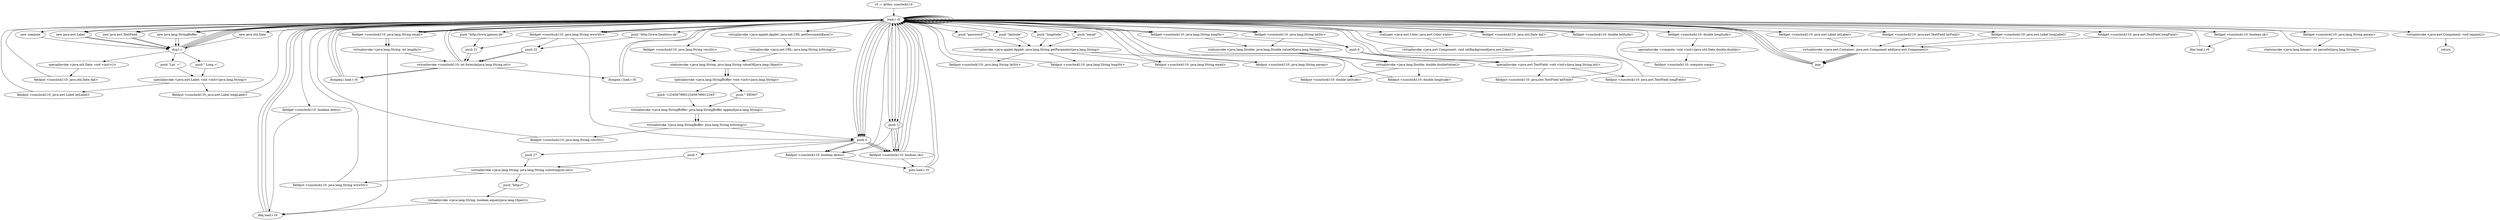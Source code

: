 digraph "" {
    "r0 := @this: sunclock110"
    "load.r r0"
    "r0 := @this: sunclock110"->"load.r r0";
    "new java.lang.StringBuffer"
    "load.r r0"->"new java.lang.StringBuffer";
    "dup1.r"
    "new java.lang.StringBuffer"->"dup1.r";
    "dup1.r"->"load.r r0";
    "virtualinvoke <java.applet.Applet: java.net.URL getDocumentBase()>"
    "load.r r0"->"virtualinvoke <java.applet.Applet: java.net.URL getDocumentBase()>";
    "virtualinvoke <java.net.URL: java.lang.String toString()>"
    "virtualinvoke <java.applet.Applet: java.net.URL getDocumentBase()>"->"virtualinvoke <java.net.URL: java.lang.String toString()>";
    "staticinvoke <java.lang.String: java.lang.String valueOf(java.lang.Object)>"
    "virtualinvoke <java.net.URL: java.lang.String toString()>"->"staticinvoke <java.lang.String: java.lang.String valueOf(java.lang.Object)>";
    "specialinvoke <java.lang.StringBuffer: void <init>(java.lang.String)>"
    "staticinvoke <java.lang.String: java.lang.String valueOf(java.lang.Object)>"->"specialinvoke <java.lang.StringBuffer: void <init>(java.lang.String)>";
    "push \"1234567890123456789012345\""
    "specialinvoke <java.lang.StringBuffer: void <init>(java.lang.String)>"->"push \"1234567890123456789012345\"";
    "virtualinvoke <java.lang.StringBuffer: java.lang.StringBuffer append(java.lang.String)>"
    "push \"1234567890123456789012345\""->"virtualinvoke <java.lang.StringBuffer: java.lang.StringBuffer append(java.lang.String)>";
    "virtualinvoke <java.lang.StringBuffer: java.lang.String toString()>"
    "virtualinvoke <java.lang.StringBuffer: java.lang.StringBuffer append(java.lang.String)>"->"virtualinvoke <java.lang.StringBuffer: java.lang.String toString()>";
    "push 0"
    "virtualinvoke <java.lang.StringBuffer: java.lang.String toString()>"->"push 0";
    "push 27"
    "push 0"->"push 27";
    "virtualinvoke <java.lang.String: java.lang.String substring(int,int)>"
    "push 27"->"virtualinvoke <java.lang.String: java.lang.String substring(int,int)>";
    "fieldput <sunclock110: java.lang.String wwwStr>"
    "virtualinvoke <java.lang.String: java.lang.String substring(int,int)>"->"fieldput <sunclock110: java.lang.String wwwStr>";
    "fieldput <sunclock110: java.lang.String wwwStr>"->"load.r r0";
    "new java.util.Date"
    "load.r r0"->"new java.util.Date";
    "new java.util.Date"->"dup1.r";
    "specialinvoke <java.util.Date: void <init>()>"
    "dup1.r"->"specialinvoke <java.util.Date: void <init>()>";
    "fieldput <sunclock110: java.util.Date dat>"
    "specialinvoke <java.util.Date: void <init>()>"->"fieldput <sunclock110: java.util.Date dat>";
    "fieldput <sunclock110: java.util.Date dat>"->"load.r r0";
    "load.r r0"->"load.r r0";
    "push \"latitude\""
    "load.r r0"->"push \"latitude\"";
    "virtualinvoke <java.applet.Applet: java.lang.String getParameter(java.lang.String)>"
    "push \"latitude\""->"virtualinvoke <java.applet.Applet: java.lang.String getParameter(java.lang.String)>";
    "fieldput <sunclock110: java.lang.String latStr>"
    "virtualinvoke <java.applet.Applet: java.lang.String getParameter(java.lang.String)>"->"fieldput <sunclock110: java.lang.String latStr>";
    "fieldput <sunclock110: java.lang.String latStr>"->"load.r r0";
    "load.r r0"->"load.r r0";
    "push \"longitude\""
    "load.r r0"->"push \"longitude\"";
    "push \"longitude\""->"virtualinvoke <java.applet.Applet: java.lang.String getParameter(java.lang.String)>";
    "fieldput <sunclock110: java.lang.String longStr>"
    "virtualinvoke <java.applet.Applet: java.lang.String getParameter(java.lang.String)>"->"fieldput <sunclock110: java.lang.String longStr>";
    "fieldput <sunclock110: java.lang.String longStr>"->"load.r r0";
    "load.r r0"->"load.r r0";
    "fieldget <sunclock110: java.lang.String latStr>"
    "load.r r0"->"fieldget <sunclock110: java.lang.String latStr>";
    "staticinvoke <java.lang.Double: java.lang.Double valueOf(java.lang.String)>"
    "fieldget <sunclock110: java.lang.String latStr>"->"staticinvoke <java.lang.Double: java.lang.Double valueOf(java.lang.String)>";
    "virtualinvoke <java.lang.Double: double doubleValue()>"
    "staticinvoke <java.lang.Double: java.lang.Double valueOf(java.lang.String)>"->"virtualinvoke <java.lang.Double: double doubleValue()>";
    "fieldput <sunclock110: double latitude>"
    "virtualinvoke <java.lang.Double: double doubleValue()>"->"fieldput <sunclock110: double latitude>";
    "fieldput <sunclock110: double latitude>"->"load.r r0";
    "load.r r0"->"load.r r0";
    "fieldget <sunclock110: java.lang.String longStr>"
    "load.r r0"->"fieldget <sunclock110: java.lang.String longStr>";
    "fieldget <sunclock110: java.lang.String longStr>"->"staticinvoke <java.lang.Double: java.lang.Double valueOf(java.lang.String)>";
    "staticinvoke <java.lang.Double: java.lang.Double valueOf(java.lang.String)>"->"virtualinvoke <java.lang.Double: double doubleValue()>";
    "fieldput <sunclock110: double longitude>"
    "virtualinvoke <java.lang.Double: double doubleValue()>"->"fieldput <sunclock110: double longitude>";
    "fieldput <sunclock110: double longitude>"->"load.r r0";
    "staticget <java.awt.Color: java.awt.Color white>"
    "load.r r0"->"staticget <java.awt.Color: java.awt.Color white>";
    "virtualinvoke <java.awt.Component: void setBackground(java.awt.Color)>"
    "staticget <java.awt.Color: java.awt.Color white>"->"virtualinvoke <java.awt.Component: void setBackground(java.awt.Color)>";
    "virtualinvoke <java.awt.Component: void setBackground(java.awt.Color)>"->"load.r r0";
    "new compute"
    "load.r r0"->"new compute";
    "new compute"->"dup1.r";
    "dup1.r"->"load.r r0";
    "fieldget <sunclock110: java.util.Date dat>"
    "load.r r0"->"fieldget <sunclock110: java.util.Date dat>";
    "fieldget <sunclock110: java.util.Date dat>"->"load.r r0";
    "fieldget <sunclock110: double latitude>"
    "load.r r0"->"fieldget <sunclock110: double latitude>";
    "fieldget <sunclock110: double latitude>"->"load.r r0";
    "fieldget <sunclock110: double longitude>"
    "load.r r0"->"fieldget <sunclock110: double longitude>";
    "specialinvoke <compute: void <init>(java.util.Date,double,double)>"
    "fieldget <sunclock110: double longitude>"->"specialinvoke <compute: void <init>(java.util.Date,double,double)>";
    "fieldput <sunclock110: compute comp>"
    "specialinvoke <compute: void <init>(java.util.Date,double,double)>"->"fieldput <sunclock110: compute comp>";
    "fieldput <sunclock110: compute comp>"->"load.r r0";
    "new java.awt.Label"
    "load.r r0"->"new java.awt.Label";
    "new java.awt.Label"->"dup1.r";
    "push \"Lat. =\""
    "dup1.r"->"push \"Lat. =\"";
    "specialinvoke <java.awt.Label: void <init>(java.lang.String)>"
    "push \"Lat. =\""->"specialinvoke <java.awt.Label: void <init>(java.lang.String)>";
    "fieldput <sunclock110: java.awt.Label latLabel>"
    "specialinvoke <java.awt.Label: void <init>(java.lang.String)>"->"fieldput <sunclock110: java.awt.Label latLabel>";
    "fieldput <sunclock110: java.awt.Label latLabel>"->"load.r r0";
    "load.r r0"->"load.r r0";
    "fieldget <sunclock110: java.awt.Label latLabel>"
    "load.r r0"->"fieldget <sunclock110: java.awt.Label latLabel>";
    "virtualinvoke <java.awt.Container: java.awt.Component add(java.awt.Component)>"
    "fieldget <sunclock110: java.awt.Label latLabel>"->"virtualinvoke <java.awt.Container: java.awt.Component add(java.awt.Component)>";
    "pop"
    "virtualinvoke <java.awt.Container: java.awt.Component add(java.awt.Component)>"->"pop";
    "pop"->"load.r r0";
    "new java.awt.TextField"
    "load.r r0"->"new java.awt.TextField";
    "new java.awt.TextField"->"dup1.r";
    "dup1.r"->"load.r r0";
    "load.r r0"->"fieldget <sunclock110: java.lang.String latStr>";
    "push 6"
    "fieldget <sunclock110: java.lang.String latStr>"->"push 6";
    "specialinvoke <java.awt.TextField: void <init>(java.lang.String,int)>"
    "push 6"->"specialinvoke <java.awt.TextField: void <init>(java.lang.String,int)>";
    "fieldput <sunclock110: java.awt.TextField latField>"
    "specialinvoke <java.awt.TextField: void <init>(java.lang.String,int)>"->"fieldput <sunclock110: java.awt.TextField latField>";
    "fieldput <sunclock110: java.awt.TextField latField>"->"load.r r0";
    "load.r r0"->"load.r r0";
    "fieldget <sunclock110: java.awt.TextField latField>"
    "load.r r0"->"fieldget <sunclock110: java.awt.TextField latField>";
    "fieldget <sunclock110: java.awt.TextField latField>"->"virtualinvoke <java.awt.Container: java.awt.Component add(java.awt.Component)>";
    "virtualinvoke <java.awt.Container: java.awt.Component add(java.awt.Component)>"->"pop";
    "pop"->"load.r r0";
    "load.r r0"->"new java.awt.Label";
    "new java.awt.Label"->"dup1.r";
    "push \" Long.=\""
    "dup1.r"->"push \" Long.=\"";
    "push \" Long.=\""->"specialinvoke <java.awt.Label: void <init>(java.lang.String)>";
    "fieldput <sunclock110: java.awt.Label longLabel>"
    "specialinvoke <java.awt.Label: void <init>(java.lang.String)>"->"fieldput <sunclock110: java.awt.Label longLabel>";
    "fieldput <sunclock110: java.awt.Label longLabel>"->"load.r r0";
    "load.r r0"->"load.r r0";
    "fieldget <sunclock110: java.awt.Label longLabel>"
    "load.r r0"->"fieldget <sunclock110: java.awt.Label longLabel>";
    "fieldget <sunclock110: java.awt.Label longLabel>"->"virtualinvoke <java.awt.Container: java.awt.Component add(java.awt.Component)>";
    "virtualinvoke <java.awt.Container: java.awt.Component add(java.awt.Component)>"->"pop";
    "pop"->"load.r r0";
    "load.r r0"->"new java.awt.TextField";
    "new java.awt.TextField"->"dup1.r";
    "dup1.r"->"load.r r0";
    "load.r r0"->"fieldget <sunclock110: java.lang.String longStr>";
    "fieldget <sunclock110: java.lang.String longStr>"->"push 6";
    "push 6"->"specialinvoke <java.awt.TextField: void <init>(java.lang.String,int)>";
    "fieldput <sunclock110: java.awt.TextField longField>"
    "specialinvoke <java.awt.TextField: void <init>(java.lang.String,int)>"->"fieldput <sunclock110: java.awt.TextField longField>";
    "fieldput <sunclock110: java.awt.TextField longField>"->"load.r r0";
    "load.r r0"->"load.r r0";
    "fieldget <sunclock110: java.awt.TextField longField>"
    "load.r r0"->"fieldget <sunclock110: java.awt.TextField longField>";
    "fieldget <sunclock110: java.awt.TextField longField>"->"virtualinvoke <java.awt.Container: java.awt.Component add(java.awt.Component)>";
    "virtualinvoke <java.awt.Container: java.awt.Component add(java.awt.Component)>"->"pop";
    "pop"->"load.r r0";
    "load.r r0"->"load.r r0";
    "push \"email\""
    "load.r r0"->"push \"email\"";
    "push \"email\""->"virtualinvoke <java.applet.Applet: java.lang.String getParameter(java.lang.String)>";
    "fieldput <sunclock110: java.lang.String email>"
    "virtualinvoke <java.applet.Applet: java.lang.String getParameter(java.lang.String)>"->"fieldput <sunclock110: java.lang.String email>";
    "fieldput <sunclock110: java.lang.String email>"->"load.r r0";
    "load.r r0"->"load.r r0";
    "push \"password\""
    "load.r r0"->"push \"password\"";
    "push \"password\""->"virtualinvoke <java.applet.Applet: java.lang.String getParameter(java.lang.String)>";
    "fieldput <sunclock110: java.lang.String param>"
    "virtualinvoke <java.applet.Applet: java.lang.String getParameter(java.lang.String)>"->"fieldput <sunclock110: java.lang.String param>";
    "fieldput <sunclock110: java.lang.String param>"->"load.r r0";
    "load.r r0"->"load.r r0";
    "fieldget <sunclock110: java.lang.String wwwStr>"
    "load.r r0"->"fieldget <sunclock110: java.lang.String wwwStr>";
    "push 21"
    "fieldget <sunclock110: java.lang.String wwwStr>"->"push 21";
    "virtualinvoke <sunclock110: int formula(java.lang.String,int)>"
    "push 21"->"virtualinvoke <sunclock110: int formula(java.lang.String,int)>";
    "virtualinvoke <sunclock110: int formula(java.lang.String,int)>"->"load.r r0";
    "push \"http://www.jgiesen.de\""
    "load.r r0"->"push \"http://www.jgiesen.de\"";
    "push \"http://www.jgiesen.de\""->"push 21";
    "push 21"->"virtualinvoke <sunclock110: int formula(java.lang.String,int)>";
    "ifcmpeq.i load.r r0"
    "virtualinvoke <sunclock110: int formula(java.lang.String,int)>"->"ifcmpeq.i load.r r0";
    "ifcmpeq.i load.r r0"->"load.r r0";
    "load.r r0"->"load.r r0";
    "load.r r0"->"fieldget <sunclock110: java.lang.String wwwStr>";
    "push 22"
    "fieldget <sunclock110: java.lang.String wwwStr>"->"push 22";
    "push 22"->"virtualinvoke <sunclock110: int formula(java.lang.String,int)>";
    "virtualinvoke <sunclock110: int formula(java.lang.String,int)>"->"load.r r0";
    "push \"http://www.GeoAstro.de\""
    "load.r r0"->"push \"http://www.GeoAstro.de\"";
    "push \"http://www.GeoAstro.de\""->"push 22";
    "push 22"->"virtualinvoke <sunclock110: int formula(java.lang.String,int)>";
    "ifcmpne.i load.r r0"
    "virtualinvoke <sunclock110: int formula(java.lang.String,int)>"->"ifcmpne.i load.r r0";
    "ifcmpne.i load.r r0"->"load.r r0";
    "push 1"
    "load.r r0"->"push 1";
    "fieldput <sunclock110: boolean ok>"
    "push 1"->"fieldput <sunclock110: boolean ok>";
    "fieldput <sunclock110: boolean ok>"->"load.r r0";
    "load.r r0"->"push 0";
    "fieldput <sunclock110: boolean demo>"
    "push 0"->"fieldput <sunclock110: boolean demo>";
    "goto load.r r0"
    "fieldput <sunclock110: boolean demo>"->"goto load.r r0";
    "goto load.r r0"->"load.r r0";
    "fieldget <sunclock110: boolean ok>"
    "load.r r0"->"fieldget <sunclock110: boolean ok>";
    "ifne load.r r0"
    "fieldget <sunclock110: boolean ok>"->"ifne load.r r0";
    "ifne load.r r0"->"load.r r0";
    "load.r r0"->"push 1";
    "push 1"->"fieldput <sunclock110: boolean ok>";
    "fieldput <sunclock110: boolean ok>"->"load.r r0";
    "fieldget <sunclock110: java.lang.String email>"
    "load.r r0"->"fieldget <sunclock110: java.lang.String email>";
    "virtualinvoke <java.lang.String: int length()>"
    "fieldget <sunclock110: java.lang.String email>"->"virtualinvoke <java.lang.String: int length()>";
    "ifeq load.r r0"
    "virtualinvoke <java.lang.String: int length()>"->"ifeq load.r r0";
    "ifeq load.r r0"->"load.r r0";
    "fieldget <sunclock110: java.lang.String param>"
    "load.r r0"->"fieldget <sunclock110: java.lang.String param>";
    "staticinvoke <java.lang.Integer: int parseInt(java.lang.String)>"
    "fieldget <sunclock110: java.lang.String param>"->"staticinvoke <java.lang.Integer: int parseInt(java.lang.String)>";
    "staticinvoke <java.lang.Integer: int parseInt(java.lang.String)>"->"load.r r0";
    "load.r r0"->"load.r r0";
    "load.r r0"->"fieldget <sunclock110: java.lang.String email>";
    "fieldget <sunclock110: java.lang.String email>"->"load.r r0";
    "load.r r0"->"fieldget <sunclock110: java.lang.String email>";
    "fieldget <sunclock110: java.lang.String email>"->"virtualinvoke <java.lang.String: int length()>";
    "virtualinvoke <java.lang.String: int length()>"->"virtualinvoke <sunclock110: int formula(java.lang.String,int)>";
    "virtualinvoke <sunclock110: int formula(java.lang.String,int)>"->"ifcmpeq.i load.r r0";
    "ifcmpeq.i load.r r0"->"load.r r0";
    "load.r r0"->"push 0";
    "push 0"->"fieldput <sunclock110: boolean ok>";
    "fieldput <sunclock110: boolean ok>"->"goto load.r r0";
    "goto load.r r0"->"load.r r0";
    "load.r r0"->"fieldget <sunclock110: java.lang.String wwwStr>";
    "fieldget <sunclock110: java.lang.String wwwStr>"->"push 0";
    "push 7"
    "push 0"->"push 7";
    "push 7"->"virtualinvoke <java.lang.String: java.lang.String substring(int,int)>";
    "push \"http://\""
    "virtualinvoke <java.lang.String: java.lang.String substring(int,int)>"->"push \"http://\"";
    "virtualinvoke <java.lang.String: boolean equals(java.lang.Object)>"
    "push \"http://\""->"virtualinvoke <java.lang.String: boolean equals(java.lang.Object)>";
    "virtualinvoke <java.lang.String: boolean equals(java.lang.Object)>"->"ifeq load.r r0";
    "ifeq load.r r0"->"load.r r0";
    "load.r r0"->"push 0";
    "push 0"->"fieldput <sunclock110: boolean ok>";
    "fieldput <sunclock110: boolean ok>"->"load.r r0";
    "load.r r0"->"push 1";
    "push 1"->"fieldput <sunclock110: boolean demo>";
    "fieldput <sunclock110: boolean demo>"->"load.r r0";
    "fieldget <sunclock110: boolean demo>"
    "load.r r0"->"fieldget <sunclock110: boolean demo>";
    "fieldget <sunclock110: boolean demo>"->"ifeq load.r r0";
    "ifeq load.r r0"->"load.r r0";
    "load.r r0"->"new java.lang.StringBuffer";
    "new java.lang.StringBuffer"->"dup1.r";
    "dup1.r"->"load.r r0";
    "fieldget <sunclock110: java.lang.String versStr>"
    "load.r r0"->"fieldget <sunclock110: java.lang.String versStr>";
    "fieldget <sunclock110: java.lang.String versStr>"->"staticinvoke <java.lang.String: java.lang.String valueOf(java.lang.Object)>";
    "staticinvoke <java.lang.String: java.lang.String valueOf(java.lang.Object)>"->"specialinvoke <java.lang.StringBuffer: void <init>(java.lang.String)>";
    "push \" DEMO\""
    "specialinvoke <java.lang.StringBuffer: void <init>(java.lang.String)>"->"push \" DEMO\"";
    "push \" DEMO\""->"virtualinvoke <java.lang.StringBuffer: java.lang.StringBuffer append(java.lang.String)>";
    "virtualinvoke <java.lang.StringBuffer: java.lang.StringBuffer append(java.lang.String)>"->"virtualinvoke <java.lang.StringBuffer: java.lang.String toString()>";
    "fieldput <sunclock110: java.lang.String versStr>"
    "virtualinvoke <java.lang.StringBuffer: java.lang.String toString()>"->"fieldput <sunclock110: java.lang.String versStr>";
    "fieldput <sunclock110: java.lang.String versStr>"->"load.r r0";
    "virtualinvoke <java.awt.Component: void repaint()>"
    "load.r r0"->"virtualinvoke <java.awt.Component: void repaint()>";
    "return"
    "virtualinvoke <java.awt.Component: void repaint()>"->"return";
    "ifcmpeq.i load.r r0"->"load.r r0";
    "load.r r0"->"push 1";
    "push 1"->"fieldput <sunclock110: boolean ok>";
    "fieldput <sunclock110: boolean ok>"->"load.r r0";
    "load.r r0"->"push 0";
    "push 0"->"fieldput <sunclock110: boolean demo>";
    "ifcmpne.i load.r r0"->"load.r r0";
    "load.r r0"->"push 0";
    "push 0"->"fieldput <sunclock110: boolean ok>";
}
